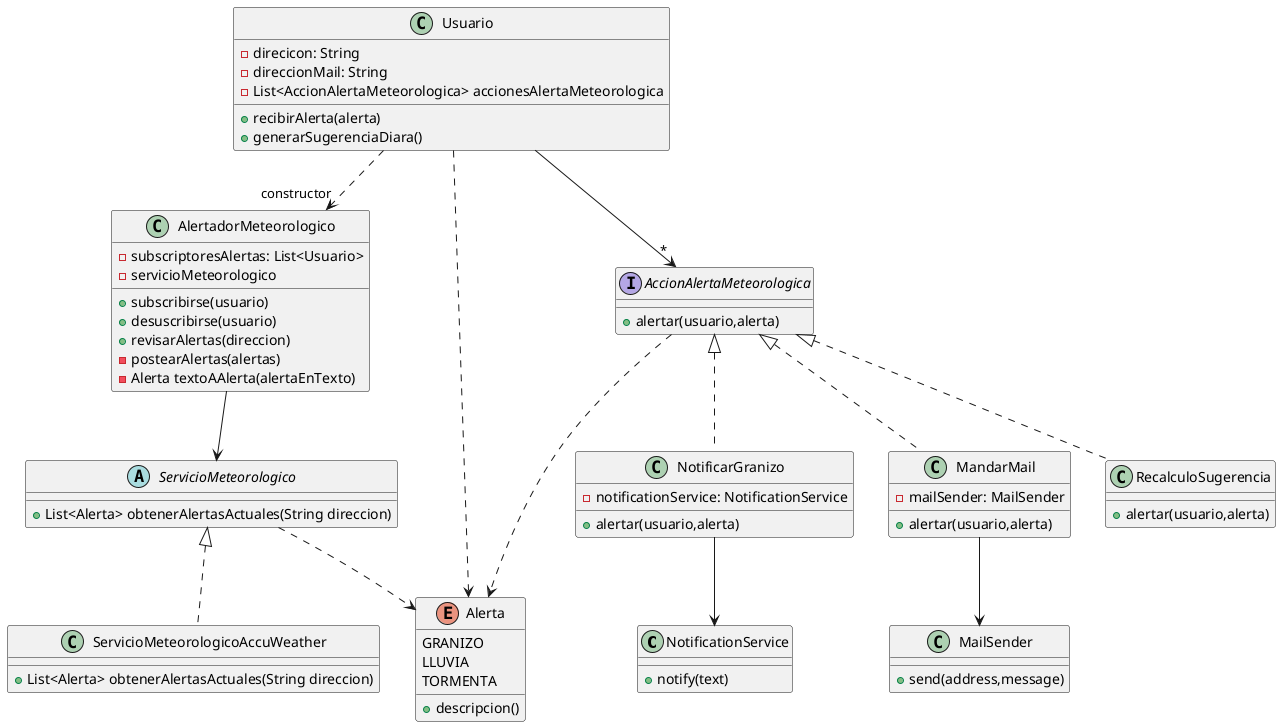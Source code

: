 @startuml
class NotificationService{
    +notify(text)
}

class MailSender{
    +send(address,message)
}

abstract class ServicioMeteorologico{
    +List<Alerta> obtenerAlertasActuales(String direccion)
}

ServicioMeteorologico <|.. ServicioMeteorologicoAccuWeather

ServicioMeteorologico ..> Alerta

class ServicioMeteorologicoAccuWeather{
   
    +List<Alerta> obtenerAlertasActuales(String direccion)
}

class AlertadorMeteorologico{
    -subscriptoresAlertas: List<Usuario>
    +subscribirse(usuario)
    +desuscribirse(usuario)
    +revisarAlertas(direccion)
    -postearAlertas(alertas)
    -Alerta textoAAlerta(alertaEnTexto)
    -servicioMeteorologico
}

AlertadorMeteorologico --> ServicioMeteorologico

enum Alerta{
    GRANIZO
    LLUVIA
    TORMENTA
    +descripcion()
}

interface AccionAlertaMeteorologica{
    +alertar(usuario,alerta)
}

class MandarMail{
    -mailSender: MailSender
    +alertar(usuario,alerta)
}

MandarMail --> MailSender

class RecalculoSugerencia{
    +alertar(usuario,alerta)
}

class NotificarGranizo{
    -notificationService: NotificationService
    +alertar(usuario,alerta)
}

NotificarGranizo --> NotificationService 
AccionAlertaMeteorologica ..> Alerta
AccionAlertaMeteorologica <|.. MandarMail
AccionAlertaMeteorologica <|.. RecalculoSugerencia
AccionAlertaMeteorologica <|.. NotificarGranizo

class Usuario{
    -direcicon: String
    -direccionMail: String
    -List<AccionAlertaMeteorologica> accionesAlertaMeteorologica
    +recibirAlerta(alerta)
    +generarSugerenciaDiara()
}
Usuario ..>"constructor" AlertadorMeteorologico
Usuario --> "*" AccionAlertaMeteorologica
Usuario ..> Alerta
@enduml